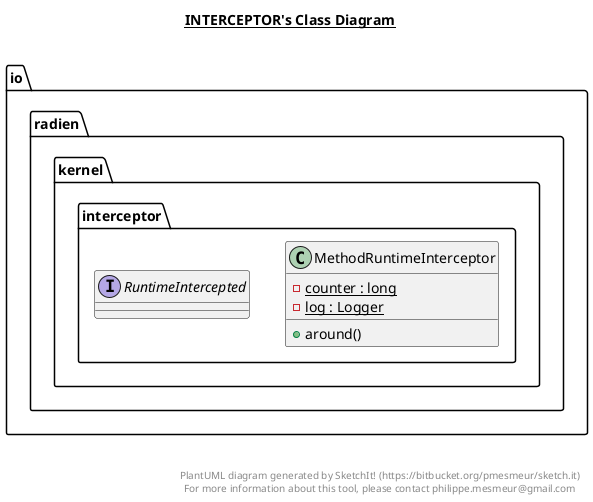 @startuml

title __INTERCEPTOR's Class Diagram__\n

  namespace io.radien.kernel {
    namespace interceptor {
      class io.radien.kernel.interceptor.MethodRuntimeInterceptor {
          {static} - counter : long
          {static} - log : Logger
          + around()
      }
    }
  }
  

  namespace io.radien.kernel {
    namespace interceptor {
      interface io.radien.kernel.interceptor.RuntimeIntercepted {
      }
    }
  }
  



right footer


PlantUML diagram generated by SketchIt! (https://bitbucket.org/pmesmeur/sketch.it)
For more information about this tool, please contact philippe.mesmeur@gmail.com
endfooter

@enduml
